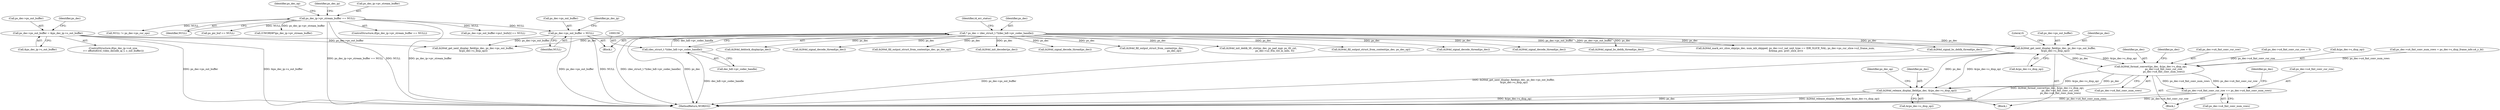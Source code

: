 digraph "0_Android_494561291a503840f385fbcd11d9bc5f4dc502b8@pointer" {
"1000725" [label="(Call,ih264d_get_next_display_field(ps_dec, ps_dec->ps_out_buffer,\n &(ps_dec->s_disp_op)))"];
"1000155" [label="(Call,* ps_dec = (dec_struct_t *)(dec_hdl->pv_codec_handle))"];
"1000157" [label="(Call,(dec_struct_t *)(dec_hdl->pv_codec_handle))"];
"1000318" [label="(Call,ps_dec->ps_out_buffer = NULL)"];
"1000267" [label="(Call,ps_dec_ip->pv_stream_buffer == NULL)"];
"1000331" [label="(Call,ps_dec->ps_out_buffer = &ps_dec_ip->s_out_buffer)"];
"1000757" [label="(Call,ih264d_format_convert(ps_dec, &(ps_dec->s_disp_op),\n                                  ps_dec->u4_fmt_conv_cur_row,\n                                  ps_dec->u4_fmt_conv_num_rows))"];
"1000769" [label="(Call,ps_dec->u4_fmt_conv_cur_row += ps_dec->u4_fmt_conv_num_rows)"];
"1000781" [label="(Call,ih264d_release_display_field(ps_dec, &(ps_dec->s_disp_op)))"];
"1001901" [label="(Call,ih264d_deblock_display(ps_dec))"];
"1000992" [label="(Call,(UWORD8*)ps_dec_ip->pv_stream_buffer)"];
"1000267" [label="(Call,ps_dec_ip->pv_stream_buffer == NULL)"];
"1000748" [label="(Call,ps_dec->u4_fmt_conv_num_rows = ps_dec->s_disp_frame_info.u4_y_ht)"];
"1000156" [label="(Identifier,ps_dec)"];
"1000275" [label="(Identifier,ps_dec_op)"];
"1000758" [label="(Identifier,ps_dec)"];
"1000769" [label="(Call,ps_dec->u4_fmt_conv_cur_row += ps_dec->u4_fmt_conv_num_rows)"];
"1000770" [label="(Call,ps_dec->u4_fmt_conv_cur_row)"];
"1001205" [label="(Call,ih264d_signal_decode_thread(ps_dec))"];
"1002065" [label="(Call,ih264d_fill_output_struct_from_context(ps_dec, ps_dec_op))"];
"1000727" [label="(Call,ps_dec->ps_out_buffer)"];
"1000724" [label="(Block,)"];
"1000908" [label="(Call,ih264d_init_decoder(ps_dec))"];
"1002185" [label="(MethodReturn,WORD32)"];
"1000730" [label="(Call,&(ps_dec->s_disp_op))"];
"1000155" [label="(Call,* ps_dec = (dec_struct_t *)(dec_hdl->pv_codec_handle))"];
"1000757" [label="(Call,ih264d_format_convert(ps_dec, &(ps_dec->s_disp_op),\n                                  ps_dec->u4_fmt_conv_cur_row,\n                                  ps_dec->u4_fmt_conv_num_rows))"];
"1000726" [label="(Identifier,ps_dec)"];
"1000164" [label="(Identifier,i4_err_status)"];
"1001608" [label="(Call,ih264d_signal_decode_thread(ps_dec))"];
"1000159" [label="(Call,dec_hdl->pv_codec_handle)"];
"1001256" [label="(Call,ih264d_fill_output_struct_from_context(ps_dec,\n                                                           ps_dec_op))"];
"1000335" [label="(Call,&ps_dec_ip->s_out_buffer)"];
"1000266" [label="(ControlStructure,if(ps_dec_ip->pv_stream_buffer == NULL))"];
"1001697" [label="(Call,ih264d_init_deblk_tfr_ctxt(ps_dec, ps_pad_mgr, ps_tfr_cxt,\n                                           ps_dec->u2_frm_wd_in_mbs, 0))"];
"1000418" [label="(Call,ps_dec->ps_out_buffer->pu1_bufs[i] == NULL)"];
"1000771" [label="(Identifier,ps_dec)"];
"1000157" [label="(Call,(dec_struct_t *)(dec_hdl->pv_codec_handle))"];
"1001069" [label="(Call,ih264d_fill_output_struct_from_context(ps_dec, ps_dec_op))"];
"1000341" [label="(Identifier,ps_dec)"];
"1000773" [label="(Call,ps_dec->u4_fmt_conv_num_rows)"];
"1000318" [label="(Call,ps_dec->ps_out_buffer = NULL)"];
"1000783" [label="(Call,&(ps_dec->s_disp_op))"];
"1000781" [label="(Call,ih264d_release_display_field(ps_dec, &(ps_dec->s_disp_op)))"];
"1000782" [label="(Identifier,ps_dec)"];
"1002143" [label="(Call,NULL != ps_dec->ps_cur_sps)"];
"1001409" [label="(Call,ih264d_signal_decode_thread(ps_dec))"];
"1000290" [label="(Identifier,ps_dec_ip)"];
"1000332" [label="(Call,ps_dec->ps_out_buffer)"];
"1001731" [label="(Call,ih264d_signal_decode_thread(ps_dec))"];
"1000326" [label="(Identifier,ps_dec_ip)"];
"1000736" [label="(Literal,0)"];
"1001839" [label="(Call,ih264d_signal_bs_deblk_thread(ps_dec))"];
"1000323" [label="(ControlStructure,if(ps_dec_ip->u4_size\n >= offsetof(ivd_video_decode_ip_t, s_out_buffer)))"];
"1000331" [label="(Call,ps_dec->ps_out_buffer = &ps_dec_ip->s_out_buffer)"];
"1000319" [label="(Call,ps_dec->ps_out_buffer)"];
"1000742" [label="(Block,)"];
"1001555" [label="(Call,ih264d_mark_err_slice_skip(ps_dec, num_mb_skipped, ps_dec->u1_nal_unit_type == IDR_SLICE_NAL, ps_dec->ps_cur_slice->u2_frame_num,\n &temp_poc, prev_slice_err))"];
"1000271" [label="(Identifier,NULL)"];
"1000153" [label="(Block,)"];
"1000635" [label="(Call,ps_pic_buf == NULL)"];
"1000763" [label="(Call,ps_dec->u4_fmt_conv_cur_row)"];
"1000789" [label="(Identifier,ps_dec_op)"];
"1000268" [label="(Call,ps_dec_ip->pv_stream_buffer)"];
"1000725" [label="(Call,ih264d_get_next_display_field(ps_dec, ps_dec->ps_out_buffer,\n &(ps_dec->s_disp_op)))"];
"1002023" [label="(Call,ih264d_signal_bs_deblk_thread(ps_dec))"];
"1002037" [label="(Call,ih264d_get_next_display_field(ps_dec, ps_dec->ps_out_buffer,\n &(ps_dec->s_disp_op)))"];
"1000322" [label="(Identifier,NULL)"];
"1000743" [label="(Call,ps_dec->u4_fmt_conv_cur_row = 0)"];
"1000778" [label="(Identifier,ps_dec)"];
"1000759" [label="(Call,&(ps_dec->s_disp_op))"];
"1000766" [label="(Call,ps_dec->u4_fmt_conv_num_rows)"];
"1000725" -> "1000724"  [label="AST: "];
"1000725" -> "1000730"  [label="CFG: "];
"1000726" -> "1000725"  [label="AST: "];
"1000727" -> "1000725"  [label="AST: "];
"1000730" -> "1000725"  [label="AST: "];
"1000736" -> "1000725"  [label="CFG: "];
"1000725" -> "1002185"  [label="DDG: ps_dec->ps_out_buffer"];
"1000725" -> "1002185"  [label="DDG: ih264d_get_next_display_field(ps_dec, ps_dec->ps_out_buffer,\n &(ps_dec->s_disp_op))"];
"1000155" -> "1000725"  [label="DDG: ps_dec"];
"1000318" -> "1000725"  [label="DDG: ps_dec->ps_out_buffer"];
"1000331" -> "1000725"  [label="DDG: ps_dec->ps_out_buffer"];
"1000725" -> "1000757"  [label="DDG: ps_dec"];
"1000725" -> "1000757"  [label="DDG: &(ps_dec->s_disp_op)"];
"1000725" -> "1000781"  [label="DDG: ps_dec"];
"1000725" -> "1000781"  [label="DDG: &(ps_dec->s_disp_op)"];
"1000155" -> "1000153"  [label="AST: "];
"1000155" -> "1000157"  [label="CFG: "];
"1000156" -> "1000155"  [label="AST: "];
"1000157" -> "1000155"  [label="AST: "];
"1000164" -> "1000155"  [label="CFG: "];
"1000155" -> "1002185"  [label="DDG: (dec_struct_t *)(dec_hdl->pv_codec_handle)"];
"1000155" -> "1002185"  [label="DDG: ps_dec"];
"1000157" -> "1000155"  [label="DDG: dec_hdl->pv_codec_handle"];
"1000155" -> "1000908"  [label="DDG: ps_dec"];
"1000155" -> "1001069"  [label="DDG: ps_dec"];
"1000155" -> "1001205"  [label="DDG: ps_dec"];
"1000155" -> "1001256"  [label="DDG: ps_dec"];
"1000155" -> "1001409"  [label="DDG: ps_dec"];
"1000155" -> "1001555"  [label="DDG: ps_dec"];
"1000155" -> "1001608"  [label="DDG: ps_dec"];
"1000155" -> "1001697"  [label="DDG: ps_dec"];
"1000155" -> "1001731"  [label="DDG: ps_dec"];
"1000155" -> "1001839"  [label="DDG: ps_dec"];
"1000155" -> "1001901"  [label="DDG: ps_dec"];
"1000155" -> "1002023"  [label="DDG: ps_dec"];
"1000155" -> "1002037"  [label="DDG: ps_dec"];
"1000155" -> "1002065"  [label="DDG: ps_dec"];
"1000157" -> "1000159"  [label="CFG: "];
"1000158" -> "1000157"  [label="AST: "];
"1000159" -> "1000157"  [label="AST: "];
"1000157" -> "1002185"  [label="DDG: dec_hdl->pv_codec_handle"];
"1000318" -> "1000153"  [label="AST: "];
"1000318" -> "1000322"  [label="CFG: "];
"1000319" -> "1000318"  [label="AST: "];
"1000322" -> "1000318"  [label="AST: "];
"1000326" -> "1000318"  [label="CFG: "];
"1000318" -> "1002185"  [label="DDG: ps_dec->ps_out_buffer"];
"1000318" -> "1002185"  [label="DDG: NULL"];
"1000267" -> "1000318"  [label="DDG: NULL"];
"1000318" -> "1002037"  [label="DDG: ps_dec->ps_out_buffer"];
"1000267" -> "1000266"  [label="AST: "];
"1000267" -> "1000271"  [label="CFG: "];
"1000268" -> "1000267"  [label="AST: "];
"1000271" -> "1000267"  [label="AST: "];
"1000275" -> "1000267"  [label="CFG: "];
"1000290" -> "1000267"  [label="CFG: "];
"1000267" -> "1002185"  [label="DDG: ps_dec_ip->pv_stream_buffer"];
"1000267" -> "1002185"  [label="DDG: ps_dec_ip->pv_stream_buffer == NULL"];
"1000267" -> "1002185"  [label="DDG: NULL"];
"1000267" -> "1000418"  [label="DDG: NULL"];
"1000267" -> "1000635"  [label="DDG: NULL"];
"1000267" -> "1000992"  [label="DDG: ps_dec_ip->pv_stream_buffer"];
"1000267" -> "1002143"  [label="DDG: NULL"];
"1000331" -> "1000323"  [label="AST: "];
"1000331" -> "1000335"  [label="CFG: "];
"1000332" -> "1000331"  [label="AST: "];
"1000335" -> "1000331"  [label="AST: "];
"1000341" -> "1000331"  [label="CFG: "];
"1000331" -> "1002185"  [label="DDG: ps_dec->ps_out_buffer"];
"1000331" -> "1002185"  [label="DDG: &ps_dec_ip->s_out_buffer"];
"1000331" -> "1002037"  [label="DDG: ps_dec->ps_out_buffer"];
"1000757" -> "1000742"  [label="AST: "];
"1000757" -> "1000766"  [label="CFG: "];
"1000758" -> "1000757"  [label="AST: "];
"1000759" -> "1000757"  [label="AST: "];
"1000763" -> "1000757"  [label="AST: "];
"1000766" -> "1000757"  [label="AST: "];
"1000771" -> "1000757"  [label="CFG: "];
"1000757" -> "1002185"  [label="DDG: ih264d_format_convert(ps_dec, &(ps_dec->s_disp_op),\n                                  ps_dec->u4_fmt_conv_cur_row,\n                                  ps_dec->u4_fmt_conv_num_rows)"];
"1000743" -> "1000757"  [label="DDG: ps_dec->u4_fmt_conv_cur_row"];
"1000748" -> "1000757"  [label="DDG: ps_dec->u4_fmt_conv_num_rows"];
"1000757" -> "1000769"  [label="DDG: ps_dec->u4_fmt_conv_num_rows"];
"1000757" -> "1000769"  [label="DDG: ps_dec->u4_fmt_conv_cur_row"];
"1000757" -> "1000781"  [label="DDG: ps_dec"];
"1000757" -> "1000781"  [label="DDG: &(ps_dec->s_disp_op)"];
"1000769" -> "1000742"  [label="AST: "];
"1000769" -> "1000773"  [label="CFG: "];
"1000770" -> "1000769"  [label="AST: "];
"1000773" -> "1000769"  [label="AST: "];
"1000778" -> "1000769"  [label="CFG: "];
"1000769" -> "1002185"  [label="DDG: ps_dec->u4_fmt_conv_num_rows"];
"1000769" -> "1002185"  [label="DDG: ps_dec->u4_fmt_conv_cur_row"];
"1000781" -> "1000724"  [label="AST: "];
"1000781" -> "1000783"  [label="CFG: "];
"1000782" -> "1000781"  [label="AST: "];
"1000783" -> "1000781"  [label="AST: "];
"1000789" -> "1000781"  [label="CFG: "];
"1000781" -> "1002185"  [label="DDG: ih264d_release_display_field(ps_dec, &(ps_dec->s_disp_op))"];
"1000781" -> "1002185"  [label="DDG: &(ps_dec->s_disp_op)"];
"1000781" -> "1002185"  [label="DDG: ps_dec"];
}
